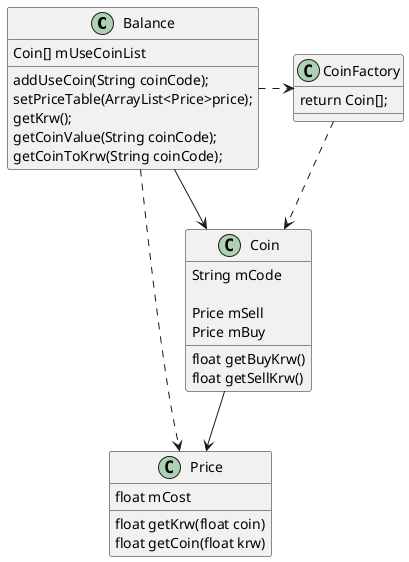 @startuml


Balance-right.>CoinFactory
Balance-->Coin
Balance..>Price
CoinFactory-down.>Coin
Coin-->Price


class Balance {
    Coin[] mUseCoinList
    addUseCoin(String coinCode);
    setPriceTable(ArrayList<Price>price);
    getKrw();
    getCoinValue(String coinCode);
    getCoinToKrw(String coinCode);
}

class CoinFactory {
    return Coin[];
}



Class Coin {
    String mCode

    Price mSell
    Price mBuy

    float getBuyKrw()
    float getSellKrw()
}



class Price {
    float mCost
    float getKrw(float coin)
    float getCoin(float krw)
}



@enduml